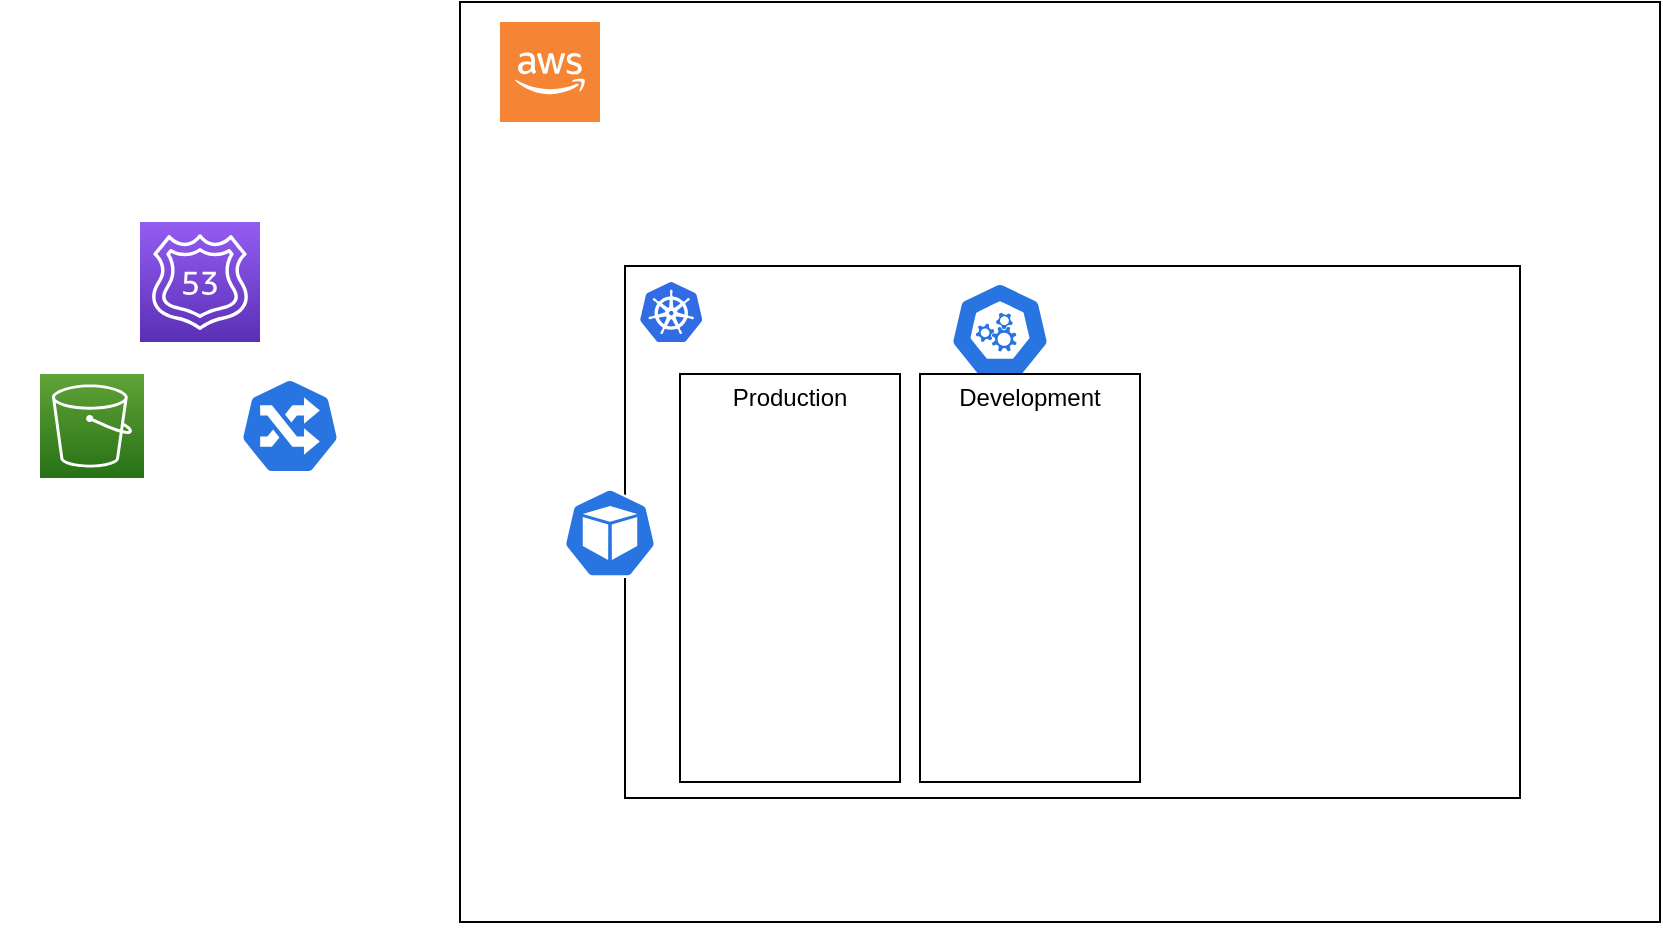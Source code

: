 <mxfile version="14.5.6" type="github">
  <diagram id="0MzkFPIx0pl2HgwgCPpb" name="Page-1">
    <mxGraphModel dx="868" dy="494" grid="1" gridSize="10" guides="1" tooltips="1" connect="1" arrows="1" fold="1" page="1" pageScale="1" pageWidth="1100" pageHeight="850" math="0" shadow="0">
      <root>
        <mxCell id="0" />
        <mxCell id="1" parent="0" />
        <mxCell id="Pbbzn3D4epm2HjTNRnsw-12" value="" style="rounded=0;whiteSpace=wrap;html=1;fillColor=none;" vertex="1" parent="1">
          <mxGeometry x="260" y="160" width="600" height="460" as="geometry" />
        </mxCell>
        <mxCell id="LaDw2WaTISEW3ClDztjR-3" value="" style="rounded=0;whiteSpace=wrap;html=1;fillColor=none;" parent="1" vertex="1">
          <mxGeometry x="342.5" y="292" width="447.5" height="266" as="geometry" />
        </mxCell>
        <mxCell id="Pbbzn3D4epm2HjTNRnsw-1" value="" style="shape=image;html=1;verticalAlign=top;verticalLabelPosition=bottom;labelBackgroundColor=#ffffff;imageAspect=0;aspect=fixed;image=https://cdn4.iconfinder.com/data/icons/logos-brands-5/24/jenkins-128.png" vertex="1" parent="1">
          <mxGeometry x="30" y="580" width="50" height="50" as="geometry" />
        </mxCell>
        <mxCell id="Pbbzn3D4epm2HjTNRnsw-2" value="" style="points=[[0,0,0],[0.25,0,0],[0.5,0,0],[0.75,0,0],[1,0,0],[0,1,0],[0.25,1,0],[0.5,1,0],[0.75,1,0],[1,1,0],[0,0.25,0],[0,0.5,0],[0,0.75,0],[1,0.25,0],[1,0.5,0],[1,0.75,0]];outlineConnect=0;fontColor=#232F3E;gradientColor=#945DF2;gradientDirection=north;fillColor=#5A30B5;strokeColor=#ffffff;dashed=0;verticalLabelPosition=bottom;verticalAlign=top;align=center;html=1;fontSize=12;fontStyle=0;aspect=fixed;shape=mxgraph.aws4.resourceIcon;resIcon=mxgraph.aws4.route_53;" vertex="1" parent="1">
          <mxGeometry x="100" y="270" width="60" height="60" as="geometry" />
        </mxCell>
        <mxCell id="Pbbzn3D4epm2HjTNRnsw-3" value="" style="html=1;dashed=0;whitespace=wrap;fillColor=#2875E2;strokeColor=#ffffff;points=[[0.005,0.63,0],[0.1,0.2,0],[0.9,0.2,0],[0.5,0,0],[0.995,0.63,0],[0.72,0.99,0],[0.5,1,0],[0.28,0.99,0]];shape=mxgraph.kubernetes.icon;prIcon=master" vertex="1" parent="1">
          <mxGeometry x="505" y="300" width="50" height="48" as="geometry" />
        </mxCell>
        <mxCell id="Pbbzn3D4epm2HjTNRnsw-4" value="" style="points=[[0,0,0],[0.25,0,0],[0.5,0,0],[0.75,0,0],[1,0,0],[0,1,0],[0.25,1,0],[0.5,1,0],[0.75,1,0],[1,1,0],[0,0.25,0],[0,0.5,0],[0,0.75,0],[1,0.25,0],[1,0.5,0],[1,0.75,0]];outlineConnect=0;fontColor=#232F3E;gradientColor=#60A337;gradientDirection=north;fillColor=#277116;strokeColor=#ffffff;dashed=0;verticalLabelPosition=bottom;verticalAlign=top;align=center;html=1;fontSize=12;fontStyle=0;aspect=fixed;shape=mxgraph.aws4.resourceIcon;resIcon=mxgraph.aws4.s3;" vertex="1" parent="1">
          <mxGeometry x="50" y="346" width="52" height="52" as="geometry" />
        </mxCell>
        <mxCell id="Pbbzn3D4epm2HjTNRnsw-6" value="" style="html=1;dashed=0;whitespace=wrap;fillColor=#2875E2;strokeColor=#ffffff;points=[[0.005,0.63,0],[0.1,0.2,0],[0.9,0.2,0],[0.5,0,0],[0.995,0.63,0],[0.72,0.99,0],[0.5,1,0],[0.28,0.99,0]];shape=mxgraph.kubernetes.icon;prIcon=ing" vertex="1" parent="1">
          <mxGeometry x="150" y="348" width="50" height="48" as="geometry" />
        </mxCell>
        <mxCell id="Pbbzn3D4epm2HjTNRnsw-9" value="" style="shape=image;verticalLabelPosition=bottom;labelBackgroundColor=#ffffff;verticalAlign=top;aspect=fixed;imageAspect=0;image=https://brandslogos.com/wp-content/uploads/images/large/elastic-kibana-logo.png;" vertex="1" parent="1">
          <mxGeometry x="160" y="425" width="70" height="70" as="geometry" />
        </mxCell>
        <mxCell id="Pbbzn3D4epm2HjTNRnsw-10" value="" style="shape=image;verticalLabelPosition=bottom;labelBackgroundColor=#ffffff;verticalAlign=top;aspect=fixed;imageAspect=0;image=https://grafana.com/static/img/about/grafana_logo_swirl_fullcolor.jpg;" vertex="1" parent="1">
          <mxGeometry x="167" y="510" width="56" height="60.72" as="geometry" />
        </mxCell>
        <mxCell id="Pbbzn3D4epm2HjTNRnsw-11" value="" style="outlineConnect=0;dashed=0;verticalLabelPosition=bottom;verticalAlign=top;align=center;html=1;shape=mxgraph.aws3.cloud_2;fillColor=#F58534;gradientColor=none;" vertex="1" parent="1">
          <mxGeometry x="280" y="170" width="50" height="50" as="geometry" />
        </mxCell>
        <mxCell id="Pbbzn3D4epm2HjTNRnsw-13" value="" style="shape=image;verticalLabelPosition=bottom;labelBackgroundColor=#ffffff;verticalAlign=top;aspect=fixed;imageAspect=0;image=https://pbs.twimg.com/profile_images/765159101542244353/Sgj58-zy_400x400.jpg;" vertex="1" parent="1">
          <mxGeometry x="117" y="435" width="50" height="50" as="geometry" />
        </mxCell>
        <mxCell id="Pbbzn3D4epm2HjTNRnsw-14" value="" style="shape=image;verticalLabelPosition=bottom;labelBackgroundColor=#ffffff;verticalAlign=top;aspect=fixed;imageAspect=0;image=https://cdn.worldvectorlogo.com/logos/elasticsearch.svg;" vertex="1" parent="1">
          <mxGeometry x="60" y="436.5" width="47" height="47" as="geometry" />
        </mxCell>
        <mxCell id="Pbbzn3D4epm2HjTNRnsw-15" value="" style="shape=image;verticalLabelPosition=bottom;labelBackgroundColor=#ffffff;verticalAlign=top;aspect=fixed;imageAspect=0;image=https://upload.wikimedia.org/wikipedia/commons/thumb/3/38/Prometheus_software_logo.svg/1200px-Prometheus_software_logo.svg.png;" vertex="1" parent="1">
          <mxGeometry x="80" y="510" width="55" height="54.58" as="geometry" />
        </mxCell>
        <mxCell id="LaDw2WaTISEW3ClDztjR-2" value="" style="aspect=fixed;html=1;points=[];align=center;image;fontSize=12;image=img/lib/mscae/Kubernetes.svg;" parent="1" vertex="1">
          <mxGeometry x="350" y="300" width="31.25" height="30" as="geometry" />
        </mxCell>
        <mxCell id="Pbbzn3D4epm2HjTNRnsw-16" value="" style="rounded=0;whiteSpace=wrap;html=1;fillColor=none;" vertex="1" parent="1">
          <mxGeometry x="370" y="346" width="110" height="204" as="geometry" />
        </mxCell>
        <mxCell id="Pbbzn3D4epm2HjTNRnsw-5" value="" style="html=1;dashed=0;whitespace=wrap;fillColor=#2875E2;strokeColor=#ffffff;points=[[0.005,0.63,0],[0.1,0.2,0],[0.9,0.2,0],[0.5,0,0],[0.995,0.63,0],[0.72,0.99,0],[0.5,1,0],[0.28,0.99,0]];shape=mxgraph.kubernetes.icon;prIcon=pod" vertex="1" parent="1">
          <mxGeometry x="310" y="403" width="50" height="45" as="geometry" />
        </mxCell>
        <mxCell id="Pbbzn3D4epm2HjTNRnsw-17" value="Production" style="text;html=1;strokeColor=none;fillColor=none;align=center;verticalAlign=middle;whiteSpace=wrap;rounded=0;" vertex="1" parent="1">
          <mxGeometry x="405" y="348" width="40" height="20" as="geometry" />
        </mxCell>
        <mxCell id="Pbbzn3D4epm2HjTNRnsw-18" value="" style="rounded=0;whiteSpace=wrap;html=1;fillColor=none;" vertex="1" parent="1">
          <mxGeometry x="490" y="346" width="110" height="204" as="geometry" />
        </mxCell>
        <mxCell id="Pbbzn3D4epm2HjTNRnsw-19" value="Development" style="text;html=1;strokeColor=none;fillColor=none;align=center;verticalAlign=middle;whiteSpace=wrap;rounded=0;" vertex="1" parent="1">
          <mxGeometry x="525" y="348" width="40" height="20" as="geometry" />
        </mxCell>
      </root>
    </mxGraphModel>
  </diagram>
</mxfile>
